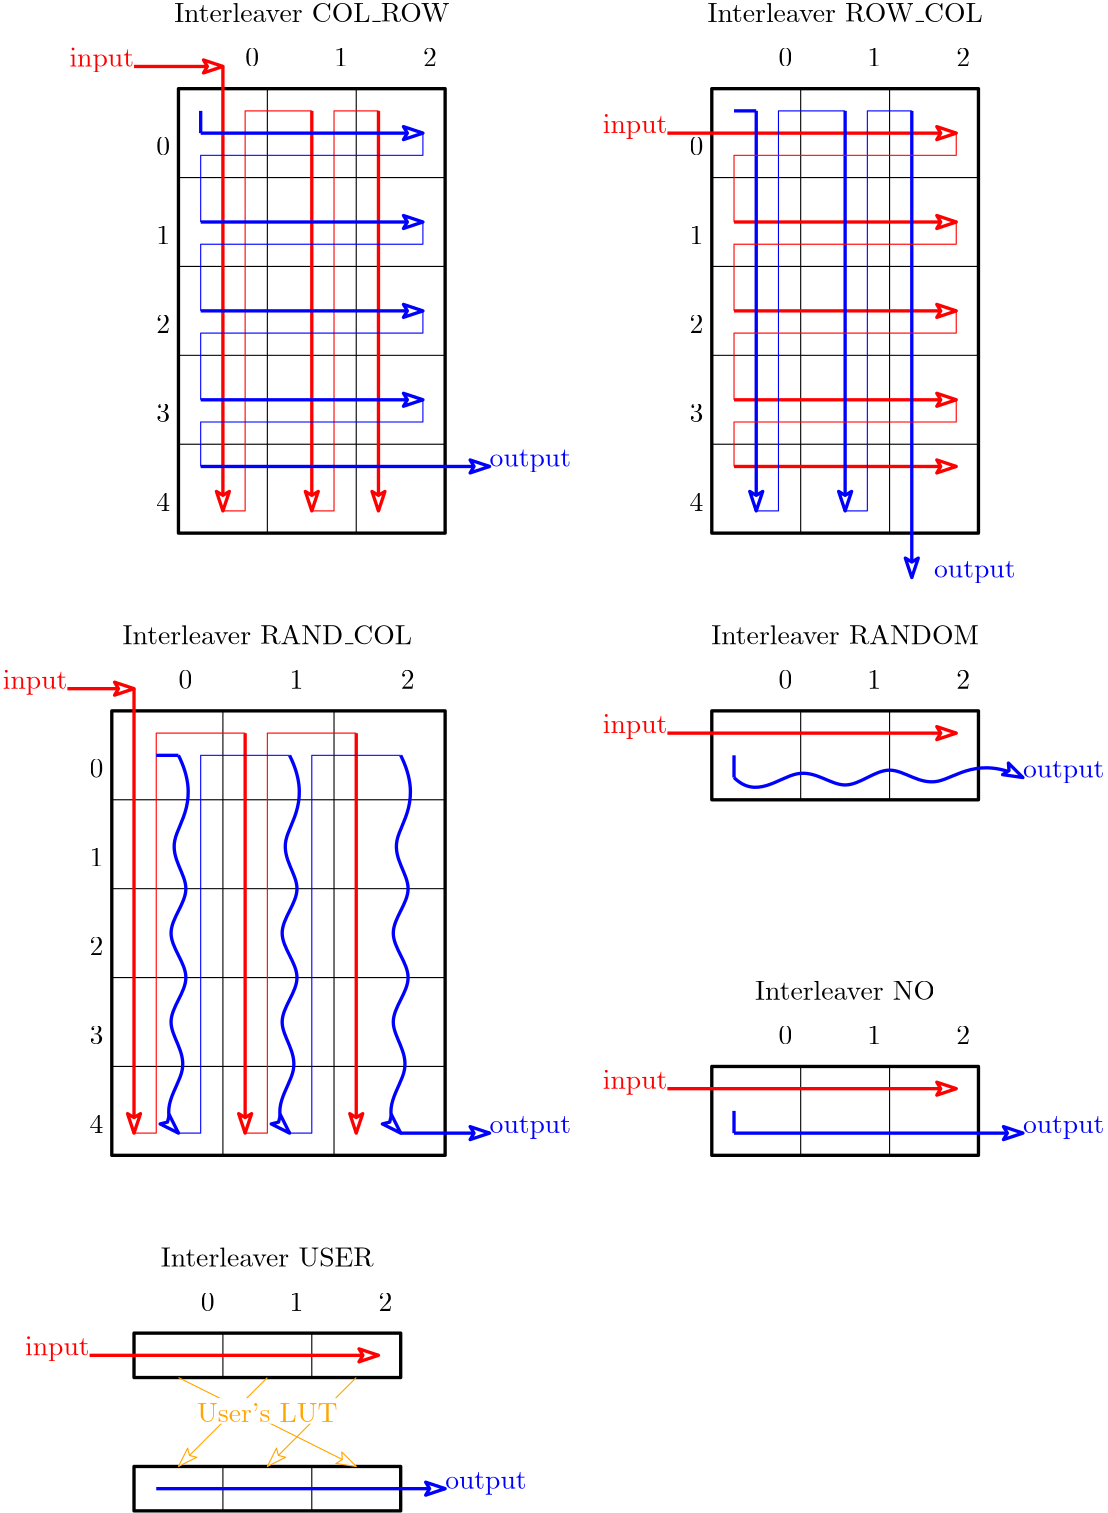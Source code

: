<?xml version="1.0"?>
<!DOCTYPE ipe SYSTEM "ipe.dtd">
<ipe version="70206" creator="Ipe 7.2.7">
<info created="D:20181112141931" modified="D:20181113103133"/>
<ipestyle name="basic">
<symbol name="arrow/arc(spx)">
<path stroke="sym-stroke" fill="sym-stroke" pen="sym-pen">
0 0 m
-1 0.333 l
-1 -0.333 l
h
</path>
</symbol>
<symbol name="arrow/farc(spx)">
<path stroke="sym-stroke" fill="white" pen="sym-pen">
0 0 m
-1 0.333 l
-1 -0.333 l
h
</path>
</symbol>
<symbol name="arrow/ptarc(spx)">
<path stroke="sym-stroke" fill="sym-stroke" pen="sym-pen">
0 0 m
-1 0.333 l
-0.8 0 l
-1 -0.333 l
h
</path>
</symbol>
<symbol name="arrow/fptarc(spx)">
<path stroke="sym-stroke" fill="white" pen="sym-pen">
0 0 m
-1 0.333 l
-0.8 0 l
-1 -0.333 l
h
</path>
</symbol>
<symbol name="mark/circle(sx)" transformations="translations">
<path fill="sym-stroke">
0.6 0 0 0.6 0 0 e
0.4 0 0 0.4 0 0 e
</path>
</symbol>
<symbol name="mark/disk(sx)" transformations="translations">
<path fill="sym-stroke">
0.6 0 0 0.6 0 0 e
</path>
</symbol>
<symbol name="mark/fdisk(sfx)" transformations="translations">
<group>
<path fill="sym-fill">
0.5 0 0 0.5 0 0 e
</path>
<path fill="sym-stroke" fillrule="eofill">
0.6 0 0 0.6 0 0 e
0.4 0 0 0.4 0 0 e
</path>
</group>
</symbol>
<symbol name="mark/box(sx)" transformations="translations">
<path fill="sym-stroke" fillrule="eofill">
-0.6 -0.6 m
0.6 -0.6 l
0.6 0.6 l
-0.6 0.6 l
h
-0.4 -0.4 m
0.4 -0.4 l
0.4 0.4 l
-0.4 0.4 l
h
</path>
</symbol>
<symbol name="mark/square(sx)" transformations="translations">
<path fill="sym-stroke">
-0.6 -0.6 m
0.6 -0.6 l
0.6 0.6 l
-0.6 0.6 l
h
</path>
</symbol>
<symbol name="mark/fsquare(sfx)" transformations="translations">
<group>
<path fill="sym-fill">
-0.5 -0.5 m
0.5 -0.5 l
0.5 0.5 l
-0.5 0.5 l
h
</path>
<path fill="sym-stroke" fillrule="eofill">
-0.6 -0.6 m
0.6 -0.6 l
0.6 0.6 l
-0.6 0.6 l
h
-0.4 -0.4 m
0.4 -0.4 l
0.4 0.4 l
-0.4 0.4 l
h
</path>
</group>
</symbol>
<symbol name="mark/cross(sx)" transformations="translations">
<group>
<path fill="sym-stroke">
-0.43 -0.57 m
0.57 0.43 l
0.43 0.57 l
-0.57 -0.43 l
h
</path>
<path fill="sym-stroke">
-0.43 0.57 m
0.57 -0.43 l
0.43 -0.57 l
-0.57 0.43 l
h
</path>
</group>
</symbol>
<symbol name="arrow/fnormal(spx)">
<path stroke="sym-stroke" fill="white" pen="sym-pen">
0 0 m
-1 0.333 l
-1 -0.333 l
h
</path>
</symbol>
<symbol name="arrow/pointed(spx)">
<path stroke="sym-stroke" fill="sym-stroke" pen="sym-pen">
0 0 m
-1 0.333 l
-0.8 0 l
-1 -0.333 l
h
</path>
</symbol>
<symbol name="arrow/fpointed(spx)">
<path stroke="sym-stroke" fill="white" pen="sym-pen">
0 0 m
-1 0.333 l
-0.8 0 l
-1 -0.333 l
h
</path>
</symbol>
<symbol name="arrow/linear(spx)">
<path stroke="sym-stroke" pen="sym-pen">
-1 0.333 m
0 0 l
-1 -0.333 l
</path>
</symbol>
<symbol name="arrow/fdouble(spx)">
<path stroke="sym-stroke" fill="white" pen="sym-pen">
0 0 m
-1 0.333 l
-1 -0.333 l
h
-1 0 m
-2 0.333 l
-2 -0.333 l
h
</path>
</symbol>
<symbol name="arrow/double(spx)">
<path stroke="sym-stroke" fill="sym-stroke" pen="sym-pen">
0 0 m
-1 0.333 l
-1 -0.333 l
h
-1 0 m
-2 0.333 l
-2 -0.333 l
h
</path>
</symbol>
<pen name="heavier" value="0.8"/>
<pen name="fat" value="1.2"/>
<pen name="ultrafat" value="2"/>
<symbolsize name="large" value="5"/>
<symbolsize name="small" value="2"/>
<symbolsize name="tiny" value="1.1"/>
<arrowsize name="large" value="10"/>
<arrowsize name="small" value="5"/>
<arrowsize name="tiny" value="3"/>
<color name="red" value="1 0 0"/>
<color name="green" value="0 1 0"/>
<color name="blue" value="0 0 1"/>
<color name="yellow" value="1 1 0"/>
<color name="orange" value="1 0.647 0"/>
<color name="gold" value="1 0.843 0"/>
<color name="purple" value="0.627 0.125 0.941"/>
<color name="gray" value="0.745"/>
<color name="brown" value="0.647 0.165 0.165"/>
<color name="navy" value="0 0 0.502"/>
<color name="pink" value="1 0.753 0.796"/>
<color name="seagreen" value="0.18 0.545 0.341"/>
<color name="turquoise" value="0.251 0.878 0.816"/>
<color name="violet" value="0.933 0.51 0.933"/>
<color name="darkblue" value="0 0 0.545"/>
<color name="darkcyan" value="0 0.545 0.545"/>
<color name="darkgray" value="0.663"/>
<color name="darkgreen" value="0 0.392 0"/>
<color name="darkmagenta" value="0.545 0 0.545"/>
<color name="darkorange" value="1 0.549 0"/>
<color name="darkred" value="0.545 0 0"/>
<color name="lightblue" value="0.678 0.847 0.902"/>
<color name="lightcyan" value="0.878 1 1"/>
<color name="lightgray" value="0.827"/>
<color name="lightgreen" value="0.565 0.933 0.565"/>
<color name="lightyellow" value="1 1 0.878"/>
<dashstyle name="dashed" value="[4] 0"/>
<dashstyle name="dotted" value="[1 3] 0"/>
<dashstyle name="dash dotted" value="[4 2 1 2] 0"/>
<dashstyle name="dash dot dotted" value="[4 2 1 2 1 2] 0"/>
<textsize name="large" value="\large"/>
<textsize name="Large" value="\Large"/>
<textsize name="LARGE" value="\LARGE"/>
<textsize name="huge" value="\huge"/>
<textsize name="Huge" value="\Huge"/>
<textsize name="small" value="\small"/>
<textsize name="footnote" value="\footnotesize"/>
<textsize name="tiny" value="\tiny"/>
<textstyle name="center" begin="\begin{center}" end="\end{center}"/>
<textstyle name="itemize" begin="\begin{itemize}" end="\end{itemize}"/>
<textstyle name="item" begin="\begin{itemize}\item{}" end="\end{itemize}"/>
<gridsize name="4 pts" value="4"/>
<gridsize name="8 pts (~3 mm)" value="8"/>
<gridsize name="16 pts (~6 mm)" value="16"/>
<gridsize name="32 pts (~12 mm)" value="32"/>
<gridsize name="10 pts (~3.5 mm)" value="10"/>
<gridsize name="20 pts (~7 mm)" value="20"/>
<gridsize name="14 pts (~5 mm)" value="14"/>
<gridsize name="28 pts (~10 mm)" value="28"/>
<gridsize name="56 pts (~20 mm)" value="56"/>
<anglesize name="90 deg" value="90"/>
<anglesize name="60 deg" value="60"/>
<anglesize name="45 deg" value="45"/>
<anglesize name="30 deg" value="30"/>
<anglesize name="22.5 deg" value="22.5"/>
<opacity name="10%" value="0.1"/>
<opacity name="30%" value="0.3"/>
<opacity name="50%" value="0.5"/>
<opacity name="75%" value="0.75"/>
<tiling name="falling" angle="-60" step="4" width="1"/>
<tiling name="rising" angle="30" step="4" width="1"/>
</ipestyle>
<page>
<layer name="alpha"/>
<view layers="alpha" active="alpha"/>
<path layer="alpha" matrix="1 0 0 1 32 0" stroke="black" pen="fat">
64 768 m
64 608 l
160 608 l
160 768 l
h
</path>
<text matrix="1 0 0 1 48 -24" transformations="translations" pos="96 816" stroke="black" type="label" width="99.117" height="6.918" depth="0" halign="center" valign="baseline">Interleaver COL\_ROW</text>
<path stroke="black">
128 768 m
128 608 l
128 608 l
</path>
<path stroke="black">
160 768 m
160 608 l
</path>
<path stroke="black">
96 736 m
192 736 l
192 736 l
</path>
<path stroke="black">
96 704 m
192 704 l
</path>
<path stroke="black">
96 672 m
192 672 l
</path>
<path stroke="black">
96 640 m
192 640 l
</path>
<text matrix="1 0 0 1 8 0" transformations="translations" pos="112 776" stroke="black" type="label" width="4.981" height="6.42" depth="0" valign="baseline">0</text>
<text matrix="1 0 0 1 40 0" transformations="translations" pos="112 776" stroke="black" type="label" width="4.981" height="6.42" depth="0" valign="baseline">1</text>
<text matrix="1 0 0 1 72 0" transformations="translations" pos="112 776" stroke="black" type="label" width="4.981" height="6.42" depth="0" valign="baseline">2</text>
<text matrix="1 0 0 1 -24 -64" transformations="translations" pos="112 776" stroke="black" type="label" width="4.981" height="6.42" depth="0" valign="baseline">1</text>
<text matrix="1 0 0 1 -24 -32" transformations="translations" pos="112 776" stroke="black" type="label" width="4.981" height="6.42" depth="0" valign="baseline">0</text>
<text matrix="1 0 0 1 -24 -128" transformations="translations" pos="112 776" stroke="black" type="label" width="4.981" height="6.42" depth="0" valign="baseline">3</text>
<text matrix="1 0 0 1 -24 -160" transformations="translations" pos="112 776" stroke="black" type="label" width="4.981" height="6.42" depth="0" valign="baseline">4</text>
<text matrix="1 0 0 1 -24 -96" transformations="translations" pos="112 776" stroke="black" type="label" width="4.981" height="6.42" depth="0" valign="baseline">2</text>
<path stroke="red" pen="fat" arrow="fptarc/normal">
112 776 m
112 616 l
</path>
<path stroke="red" pen="fat" arrow="fptarc/normal">
144 760 m
144 616 l
</path>
<path matrix="1 0 0 1 -8 0" stroke="red" pen="fat" arrow="fptarc/normal">
176 760 m
176 616 l
</path>
<path stroke="red" pen="fat" arrow="fptarc/normal">
80 776 m
112 776 l
</path>
<path stroke="red">
112 616 m
120 616 l
120 760 l
144 760 l
</path>
<path stroke="red">
144 616 m
152 616 l
152 760 l
168 760 l
</path>
<text matrix="1 0 0 1 40 0" transformations="translations" pos="40 776" stroke="red" type="label" width="23.246" height="6.661" depth="1.93" halign="right" valign="baseline">input</text>
<path stroke="blue" pen="fat" arrow="fptarc/normal">
104 752 m
184 752 l
</path>
<path stroke="blue" pen="fat" arrow="fptarc/normal">
104 720 m
184 720 l
</path>
<path stroke="blue" pen="fat" arrow="fptarc/normal">
104 688 m
184 688 l
</path>
<path stroke="blue" pen="fat" arrow="fptarc/normal">
104 656 m
184 656 l
</path>
<path stroke="blue" pen="fat" arrow="fptarc/normal">
104 632 m
208 632 l
</path>
<path stroke="blue">
184 752 m
184 744 l
104 744 l
104 720 l
</path>
<path stroke="blue">
184 720 m
184 712 l
104 712 l
104 688 l
</path>
<path stroke="blue">
184 688 m
184 680 l
104 680 l
104 656 l
</path>
<path stroke="blue">
184 656 m
184 648 l
104 648 l
104 632 l
</path>
<text matrix="1 0 0 1 0 8" transformations="translations" pos="208 624" stroke="blue" type="label" width="29.335" height="6.135" depth="1.93" valign="baseline">output</text>
<path stroke="blue" pen="fat">
104 752 m
104 760 l
</path>
<path matrix="1 0 0 1 224 0" stroke="black" pen="fat">
64 768 m
64 608 l
160 608 l
160 768 l
h
</path>
<text matrix="1 0 0 1 240 -24" transformations="translations" pos="96 816" stroke="black" type="label" width="99.117" height="6.918" depth="0" halign="center" valign="baseline">Interleaver ROW\_COL</text>
<path matrix="1 0 0 1 192 0" stroke="black">
128 768 m
128 608 l
128 608 l
</path>
<path matrix="1 0 0 1 192 0" stroke="black">
160 768 m
160 608 l
</path>
<path matrix="1 0 0 1 192 0" stroke="black">
96 736 m
192 736 l
192 736 l
</path>
<path matrix="1 0 0 1 192 0" stroke="black">
96 704 m
192 704 l
</path>
<path matrix="1 0 0 1 192 0" stroke="black">
96 672 m
192 672 l
</path>
<path matrix="1 0 0 1 192 0" stroke="black">
96 640 m
192 640 l
</path>
<text matrix="1 0 0 1 200 0" transformations="translations" pos="112 776" stroke="black" type="label" width="4.981" height="6.42" depth="0" valign="baseline">0</text>
<text matrix="1 0 0 1 232 0" transformations="translations" pos="112 776" stroke="black" type="label" width="4.981" height="6.42" depth="0" valign="baseline">1</text>
<text matrix="1 0 0 1 264 0" transformations="translations" pos="112 776" stroke="black" type="label" width="4.981" height="6.42" depth="0" valign="baseline">2</text>
<text matrix="1 0 0 1 168 -64" transformations="translations" pos="112 776" stroke="black" type="label" width="4.981" height="6.42" depth="0" valign="baseline">1</text>
<text matrix="1 0 0 1 168 -32" transformations="translations" pos="112 776" stroke="black" type="label" width="4.981" height="6.42" depth="0" valign="baseline">0</text>
<text matrix="1 0 0 1 168 -128" transformations="translations" pos="112 776" stroke="black" type="label" width="4.981" height="6.42" depth="0" valign="baseline">3</text>
<text matrix="1 0 0 1 168 -160" transformations="translations" pos="112 776" stroke="black" type="label" width="4.981" height="6.42" depth="0" valign="baseline">4</text>
<text matrix="1 0 0 1 168 -96" transformations="translations" pos="112 776" stroke="black" type="label" width="4.981" height="6.42" depth="0" valign="baseline">2</text>
<text matrix="1 0 0 1 232 -24" transformations="translations" pos="40 776" stroke="red" type="label" width="23.246" height="6.661" depth="1.93" halign="right" valign="baseline">input</text>
<text matrix="1 0 0 1 160 -32" transformations="translations" pos="208 624" stroke="blue" type="label" width="29.335" height="6.135" depth="1.93" valign="baseline">output</text>
<path matrix="1 0 0 1 -32 0" stroke="red" pen="fat" arrow="fptarc/normal">
304 752 m
408 752 l
</path>
<path matrix="1 0 0 1 -32 0" stroke="red" pen="fat" arrow="fptarc/normal">
328 720 m
408 720 l
</path>
<path matrix="1 0 0 1 -32 -32" stroke="red" pen="fat" arrow="fptarc/normal">
328 720 m
408 720 l
</path>
<path matrix="1 0 0 1 -32 -64" stroke="red" pen="fat" arrow="fptarc/normal">
328 720 m
408 720 l
</path>
<path matrix="1 0 0 1 -32 -88" stroke="red" pen="fat" arrow="fptarc/normal">
328 720 m
408 720 l
</path>
<path matrix="1 0 0 1 -32 0" stroke="blue" pen="fat" arrow="fptarc/normal">
336 760 m
336 616 l
</path>
<path matrix="1 0 0 1 -32 0" stroke="blue" pen="fat" arrow="fptarc/normal">
368 760 m
368 616 l
</path>
<path matrix="1 0 0 1 -32 0" stroke="blue" pen="fat" arrow="fptarc/normal">
392 760 m
392 592 l
</path>
<path matrix="1 0 0 1 -32 0" stroke="blue">
336 616 m
344 616 l
344 760 l
368 760 l
</path>
<path matrix="1 0 0 1 -32 0" stroke="blue">
368 616 m
376 616 l
376 760 l
392 760 l
</path>
<path matrix="1 0 0 1 -32 0" stroke="red">
408 752 m
408 744 l
328 744 l
328 720 l
</path>
<path matrix="1 0 0 1 -32 0" stroke="red">
408 720 m
408 712 l
328 712 l
328 688 l
</path>
<path matrix="1 0 0 1 -32 0" stroke="red">
408 688 m
408 680 l
328 680 l
328 656 l
</path>
<path matrix="1 0 0 1 -32 0" stroke="red">
408 656 m
408 648 l
328 648 l
328 632 l
</path>
<path matrix="1 0 0 1 224 0" stroke="blue" pen="fat">
80 760 m
72 760 l
</path>
<path matrix="1 0 0 1 -24 0" stroke="black" pen="fat">
96 544 m
96 384 l
216 384 l
216 544 l
h
</path>
<text matrix="1 0 0 1 32 -248" transformations="translations" pos="96 816" stroke="black" type="label" width="104.237" height="6.918" depth="0" halign="center" valign="baseline">Interleaver RAND\_COL</text>
<path matrix="1 0 0 1 -16 -224" stroke="black">
128 768 m
128 608 l
128 608 l
</path>
<path matrix="1 0 0 1 -8 -224" stroke="black">
160 768 m
160 608 l
</path>
<path matrix="1.25 0 0 1 -48 -224" stroke="black">
96 736 m
192 736 l
192 736 l
</path>
<path matrix="1.25 0 0 1 -48 -224" stroke="black">
96 704 m
192 704 l
</path>
<path matrix="1.25 0 0 1 -48 -224" stroke="black">
96 672 m
192 672 l
</path>
<path matrix="1.25 0 0 1 -48 -224" stroke="black">
96 640 m
192 640 l
</path>
<text matrix="1 0 0 1 -16 -224" transformations="translations" pos="112 776" stroke="black" type="label" width="4.981" height="6.42" depth="0" valign="baseline">0</text>
<text matrix="1 0 0 1 24 -224" transformations="translations" pos="112 776" stroke="black" type="label" width="4.981" height="6.42" depth="0" valign="baseline">1</text>
<text matrix="1 0 0 1 64 -224" transformations="translations" pos="112 776" stroke="black" type="label" width="4.981" height="6.42" depth="0" valign="baseline">2</text>
<text matrix="1 0 0 1 -48 -288" transformations="translations" pos="112 776" stroke="black" type="label" width="4.981" height="6.42" depth="0" valign="baseline">1</text>
<text matrix="1 0 0 1 -48 -256" transformations="translations" pos="112 776" stroke="black" type="label" width="4.981" height="6.42" depth="0" valign="baseline">0</text>
<text matrix="1 0 0 1 -48 -352" transformations="translations" pos="112 776" stroke="black" type="label" width="4.981" height="6.42" depth="0" valign="baseline">3</text>
<text matrix="1 0 0 1 -48 -384" transformations="translations" pos="112 776" stroke="black" type="label" width="4.981" height="6.42" depth="0" valign="baseline">4</text>
<text matrix="1 0 0 1 -48 -320" transformations="translations" pos="112 776" stroke="black" type="label" width="4.981" height="6.42" depth="0" valign="baseline">2</text>
<path matrix="1 0 0 1 -32 -224" stroke="red" pen="fat" arrow="fptarc/normal">
112 776 m
112 616 l
</path>
<path matrix="1 0 0 1 -24 -224" stroke="red" pen="fat" arrow="fptarc/normal">
144 760 m
144 616 l
</path>
<path matrix="1 0 0 1 -16 -224" stroke="red" pen="fat" arrow="fptarc/normal">
176 760 m
176 616 l
</path>
<path matrix="1 0 0 1 -24 0" stroke="red" pen="fat" arrow="fptarc/normal">
80 552 m
104 552 l
</path>
<path matrix="1 0 0 1 -24 0" stroke="red">
104 392 m
112 392 l
112 536 l
144 536 l
</path>
<path matrix="1 0 0 1 -24 0" stroke="red">
144 392 m
152 392 l
152 536 l
184 536 l
</path>
<text matrix="1 0 0 1 16 -224" transformations="translations" pos="40 776" stroke="red" type="label" width="23.246" height="6.661" depth="1.93" halign="right" valign="baseline">input</text>
<text matrix="1 0 0 1 0 -232" transformations="translations" pos="208 624" stroke="blue" type="label" width="29.335" height="6.135" depth="1.93" valign="baseline">output</text>
<path matrix="1 0 0 1 -24 0" stroke="blue" pen="fat" arrow="fptarc/normal">
120 528 m
128 512
112 496
128 480
112 464
128 448
112 432
128 416
112 400
120 392 c
</path>
<path matrix="1 0 0 1 -24 0" stroke="blue">
120 392 m
128 392 l
128 528 l
160 528 l
</path>
<path matrix="1 0 0 1 16 0" stroke="blue" pen="fat" arrow="fptarc/normal">
120 528 m
128 512
112 496
128 480
112 464
128 448
112 432
128 416
112 400
120 392 c
</path>
<path matrix="1 0 0 1 16 0" stroke="blue">
120 392 m
128 392 l
128 528 l
160 528 l
</path>
<path matrix="1 0 0 1 56 0" stroke="blue" pen="fat" arrow="fptarc/normal">
120 528 m
128 512
112 496
128 480
112 464
128 448
112 432
128 416
112 400
120 392 c
</path>
<path matrix="1 0 0 1 -24 0" stroke="blue" pen="fat" arrow="fptarc/normal">
200 392 m
232 392 l
</path>
<path matrix="1 0 0 1 -24 0" stroke="blue" pen="fat">
120 528 m
112 528 l
</path>
<text matrix="1 0 0 1 240 -248" transformations="translations" pos="96 816" stroke="black" type="label" width="96.361" height="6.918" depth="0" halign="center" valign="baseline">Interleaver RANDOM</text>
<path stroke="black" pen="fat">
288 544 m
288 512 l
384 512 l
384 544 l
h
</path>
<path stroke="black">
320 544 m
320 512 l
</path>
<path stroke="black">
352 544 m
352 512 l
</path>
<path stroke="red" pen="fat" arrow="fptarc/normal">
272 536 m
376 536 l
</path>
<text matrix="1 0 0 1 232 -240" transformations="translations" pos="40 776" stroke="red" type="label" width="23.246" height="6.661" depth="1.93" halign="right" valign="baseline">input</text>
<text matrix="1 0 0 1 192 -104" transformations="translations" pos="208 624" stroke="blue" type="label" width="29.335" height="6.135" depth="1.93" valign="baseline">output</text>
<path stroke="blue" pen="fat" arrow="fptarc/normal">
296 520 m
304 512
320 528
336 512
352 528
368 512
384 528
400 520 c
</path>
<text matrix="1 0 0 1 200 -224" transformations="translations" pos="112 776" stroke="black" type="label" width="4.981" height="6.42" depth="0" valign="baseline">0</text>
<text matrix="1 0 0 1 232 -224" transformations="translations" pos="112 776" stroke="black" type="label" width="4.981" height="6.42" depth="0" valign="baseline">1</text>
<text matrix="1 0 0 1 264 -224" transformations="translations" pos="112 776" stroke="black" type="label" width="4.981" height="6.42" depth="0" valign="baseline">2</text>
<text matrix="1 0 0 1 32 -472" transformations="translations" pos="96 816" stroke="black" type="label" width="76.712" height="6.918" depth="0" halign="center" valign="baseline">Interleaver USER</text>
<path matrix="1 0 0 1 -208 -128" stroke="black" pen="fat">
288 448 m
288 432 l
384 432 l
384 448 l
h
</path>
<path matrix="1 0 0 1 -208 -128" stroke="black">
320 448 m
320 432 l
</path>
<path matrix="1 0 0 1 -208 -128" stroke="black">
352 448 m
352 432 l
</path>
<path matrix="1 0 0 1 -208 -224" stroke="red" pen="fat" arrow="fptarc/normal">
272 536 m
376 536 l
</path>
<text matrix="1 0 0 1 24 -464" transformations="translations" pos="40 776" stroke="red" type="label" width="23.246" height="6.661" depth="1.93" halign="right" valign="baseline">input</text>
<text matrix="1 0 0 1 -8 -448" transformations="translations" pos="112 776" stroke="black" type="label" width="4.981" height="6.42" depth="0" valign="baseline">0</text>
<text matrix="1 0 0 1 24 -448" transformations="translations" pos="112 776" stroke="black" type="label" width="4.981" height="6.42" depth="0" valign="baseline">1</text>
<text matrix="1 0 0 1 56 -448" transformations="translations" pos="112 776" stroke="black" type="label" width="4.981" height="6.42" depth="0" valign="baseline">2</text>
<path matrix="1 0 0 1 -208 -176" stroke="black" pen="fat">
288 448 m
288 432 l
384 432 l
384 448 l
h
</path>
<path matrix="1 0 0 1 -208 -176" stroke="black">
320 448 m
320 432 l
</path>
<path matrix="1 0 0 1 -208 -176" stroke="black">
352 448 m
352 432 l
</path>
<path matrix="1 0 0 1 -16 -368" stroke="blue" pen="fat" arrow="fptarc/normal">
104 632 m
208 632 l
</path>
<text matrix="1 0 0 1 -16 -360" transformations="translations" pos="208 624" stroke="blue" type="label" width="29.335" height="6.135" depth="1.93" valign="baseline">output</text>
<path matrix="1 0 0 1 -208 -128" stroke="orange" arrow="fptarc/normal">
304 432 m
368 400 l
</path>
<path matrix="1 0 0 1 -208 -128" stroke="orange" arrow="fptarc/normal">
336 432 m
304 400 l
</path>
<path matrix="1 0 0 1 -208 -128" stroke="orange" arrow="fptarc/normal">
368 432 m
336 400 l
</path>
<text matrix="1 0 0 1 240 -376" transformations="translations" pos="96 816" stroke="black" type="label" width="64.813" height="6.918" depth="0" halign="center" valign="baseline">Interleaver NO</text>
<path matrix="1 0 0 1 0 -128" stroke="black" pen="fat">
288 544 m
288 512 l
384 512 l
384 544 l
h
</path>
<path matrix="1 0 0 1 0 -128" stroke="black">
320 544 m
320 512 l
</path>
<path matrix="1 0 0 1 0 -128" stroke="black">
352 544 m
352 512 l
</path>
<path matrix="1 0 0 1 0 -128" stroke="red" pen="fat" arrow="fptarc/normal">
272 536 m
376 536 l
</path>
<text matrix="1 0 0 1 232 -368" transformations="translations" pos="40 776" stroke="red" type="label" width="23.246" height="6.661" depth="1.93" halign="right" valign="baseline">input</text>
<text matrix="1 0 0 1 192 -232" transformations="translations" pos="208 624" stroke="blue" type="label" width="29.335" height="6.135" depth="1.93" valign="baseline">output</text>
<text matrix="1 0 0 1 200 -352" transformations="translations" pos="112 776" stroke="black" type="label" width="4.981" height="6.42" depth="0" valign="baseline">0</text>
<text matrix="1 0 0 1 232 -352" transformations="translations" pos="112 776" stroke="black" type="label" width="4.981" height="6.42" depth="0" valign="baseline">1</text>
<text matrix="1 0 0 1 264 -352" transformations="translations" pos="112 776" stroke="black" type="label" width="4.981" height="6.42" depth="0" valign="baseline">2</text>
<path matrix="1 0 0 1 192 -240" stroke="blue" pen="fat" arrow="fptarc/normal">
104 632 m
208 632 l
</path>
<path stroke="blue" pen="fat">
296 392 m
296 400 l
</path>
<path stroke="blue" pen="fat">
296 520 m
296 528 l
</path>
<path matrix="1 0 0 1 -56 0" stroke="white" fill="white" pen="fat">
152 296 m
152 288 l
216 288 l
216 296 l
h
</path>
<text matrix="1 0 0 1 -208 -128" transformations="translations" pos="336 416" stroke="orange" type="label" width="50.643" height="6.918" depth="0" halign="center" valign="baseline">User&apos;s LUT</text>
</page>
</ipe>
